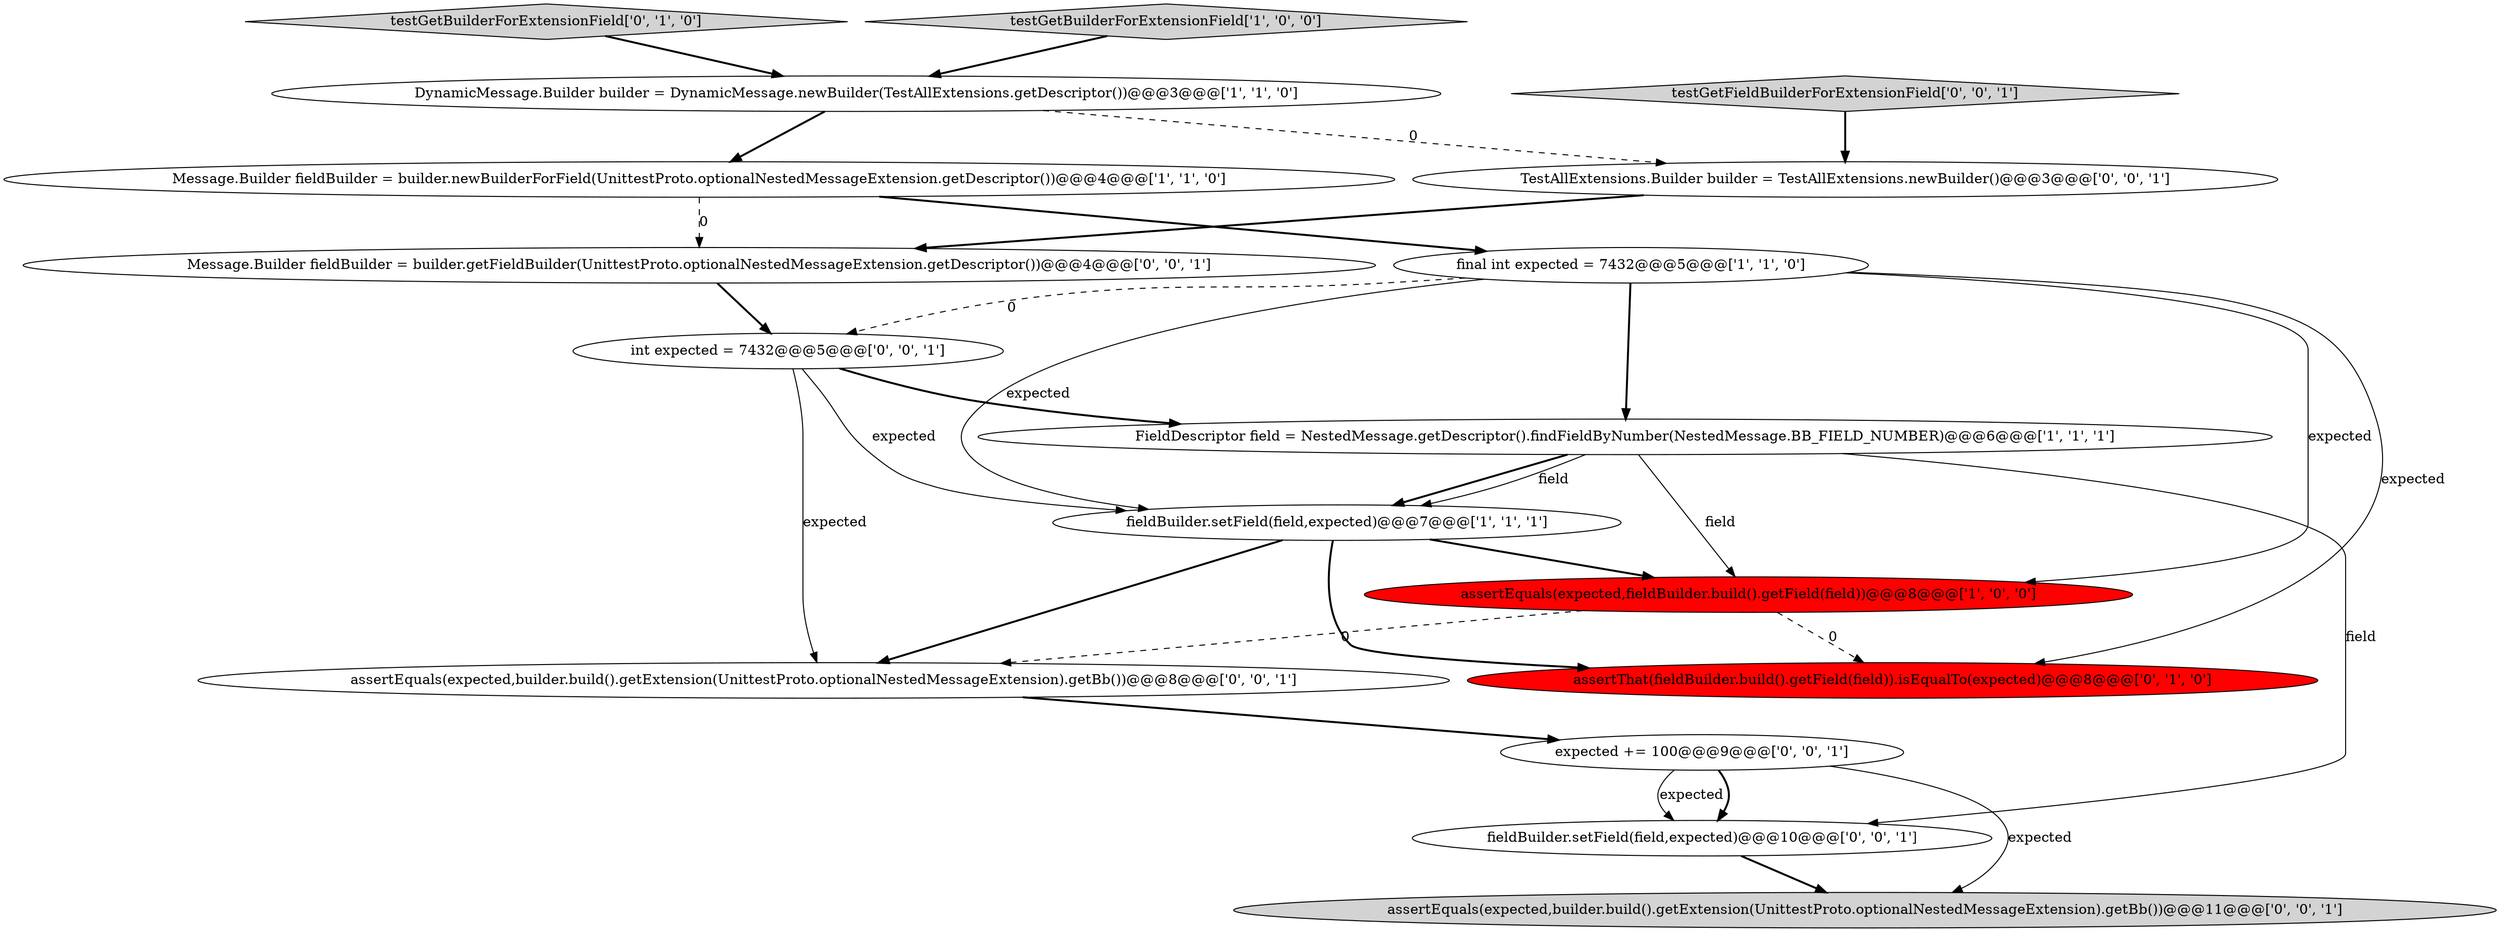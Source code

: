 digraph {
11 [style = filled, label = "int expected = 7432@@@5@@@['0', '0', '1']", fillcolor = white, shape = ellipse image = "AAA0AAABBB3BBB"];
6 [style = filled, label = "assertEquals(expected,fieldBuilder.build().getField(field))@@@8@@@['1', '0', '0']", fillcolor = red, shape = ellipse image = "AAA1AAABBB1BBB"];
13 [style = filled, label = "expected += 100@@@9@@@['0', '0', '1']", fillcolor = white, shape = ellipse image = "AAA0AAABBB3BBB"];
2 [style = filled, label = "Message.Builder fieldBuilder = builder.newBuilderForField(UnittestProto.optionalNestedMessageExtension.getDescriptor())@@@4@@@['1', '1', '0']", fillcolor = white, shape = ellipse image = "AAA0AAABBB1BBB"];
15 [style = filled, label = "assertEquals(expected,builder.build().getExtension(UnittestProto.optionalNestedMessageExtension).getBb())@@@11@@@['0', '0', '1']", fillcolor = lightgray, shape = ellipse image = "AAA0AAABBB3BBB"];
7 [style = filled, label = "testGetBuilderForExtensionField['0', '1', '0']", fillcolor = lightgray, shape = diamond image = "AAA0AAABBB2BBB"];
0 [style = filled, label = "testGetBuilderForExtensionField['1', '0', '0']", fillcolor = lightgray, shape = diamond image = "AAA0AAABBB1BBB"];
9 [style = filled, label = "Message.Builder fieldBuilder = builder.getFieldBuilder(UnittestProto.optionalNestedMessageExtension.getDescriptor())@@@4@@@['0', '0', '1']", fillcolor = white, shape = ellipse image = "AAA0AAABBB3BBB"];
16 [style = filled, label = "fieldBuilder.setField(field,expected)@@@10@@@['0', '0', '1']", fillcolor = white, shape = ellipse image = "AAA0AAABBB3BBB"];
5 [style = filled, label = "final int expected = 7432@@@5@@@['1', '1', '0']", fillcolor = white, shape = ellipse image = "AAA0AAABBB1BBB"];
4 [style = filled, label = "FieldDescriptor field = NestedMessage.getDescriptor().findFieldByNumber(NestedMessage.BB_FIELD_NUMBER)@@@6@@@['1', '1', '1']", fillcolor = white, shape = ellipse image = "AAA0AAABBB1BBB"];
10 [style = filled, label = "testGetFieldBuilderForExtensionField['0', '0', '1']", fillcolor = lightgray, shape = diamond image = "AAA0AAABBB3BBB"];
14 [style = filled, label = "assertEquals(expected,builder.build().getExtension(UnittestProto.optionalNestedMessageExtension).getBb())@@@8@@@['0', '0', '1']", fillcolor = white, shape = ellipse image = "AAA0AAABBB3BBB"];
12 [style = filled, label = "TestAllExtensions.Builder builder = TestAllExtensions.newBuilder()@@@3@@@['0', '0', '1']", fillcolor = white, shape = ellipse image = "AAA0AAABBB3BBB"];
8 [style = filled, label = "assertThat(fieldBuilder.build().getField(field)).isEqualTo(expected)@@@8@@@['0', '1', '0']", fillcolor = red, shape = ellipse image = "AAA1AAABBB2BBB"];
3 [style = filled, label = "fieldBuilder.setField(field,expected)@@@7@@@['1', '1', '1']", fillcolor = white, shape = ellipse image = "AAA0AAABBB1BBB"];
1 [style = filled, label = "DynamicMessage.Builder builder = DynamicMessage.newBuilder(TestAllExtensions.getDescriptor())@@@3@@@['1', '1', '0']", fillcolor = white, shape = ellipse image = "AAA0AAABBB1BBB"];
16->15 [style = bold, label=""];
4->3 [style = bold, label=""];
11->3 [style = solid, label="expected"];
6->8 [style = dashed, label="0"];
7->1 [style = bold, label=""];
9->11 [style = bold, label=""];
11->4 [style = bold, label=""];
3->14 [style = bold, label=""];
4->16 [style = solid, label="field"];
3->6 [style = bold, label=""];
6->14 [style = dashed, label="0"];
12->9 [style = bold, label=""];
13->16 [style = bold, label=""];
11->14 [style = solid, label="expected"];
1->12 [style = dashed, label="0"];
13->16 [style = solid, label="expected"];
5->11 [style = dashed, label="0"];
2->9 [style = dashed, label="0"];
10->12 [style = bold, label=""];
0->1 [style = bold, label=""];
3->8 [style = bold, label=""];
5->8 [style = solid, label="expected"];
5->4 [style = bold, label=""];
5->6 [style = solid, label="expected"];
13->15 [style = solid, label="expected"];
1->2 [style = bold, label=""];
5->3 [style = solid, label="expected"];
14->13 [style = bold, label=""];
4->3 [style = solid, label="field"];
4->6 [style = solid, label="field"];
2->5 [style = bold, label=""];
}
